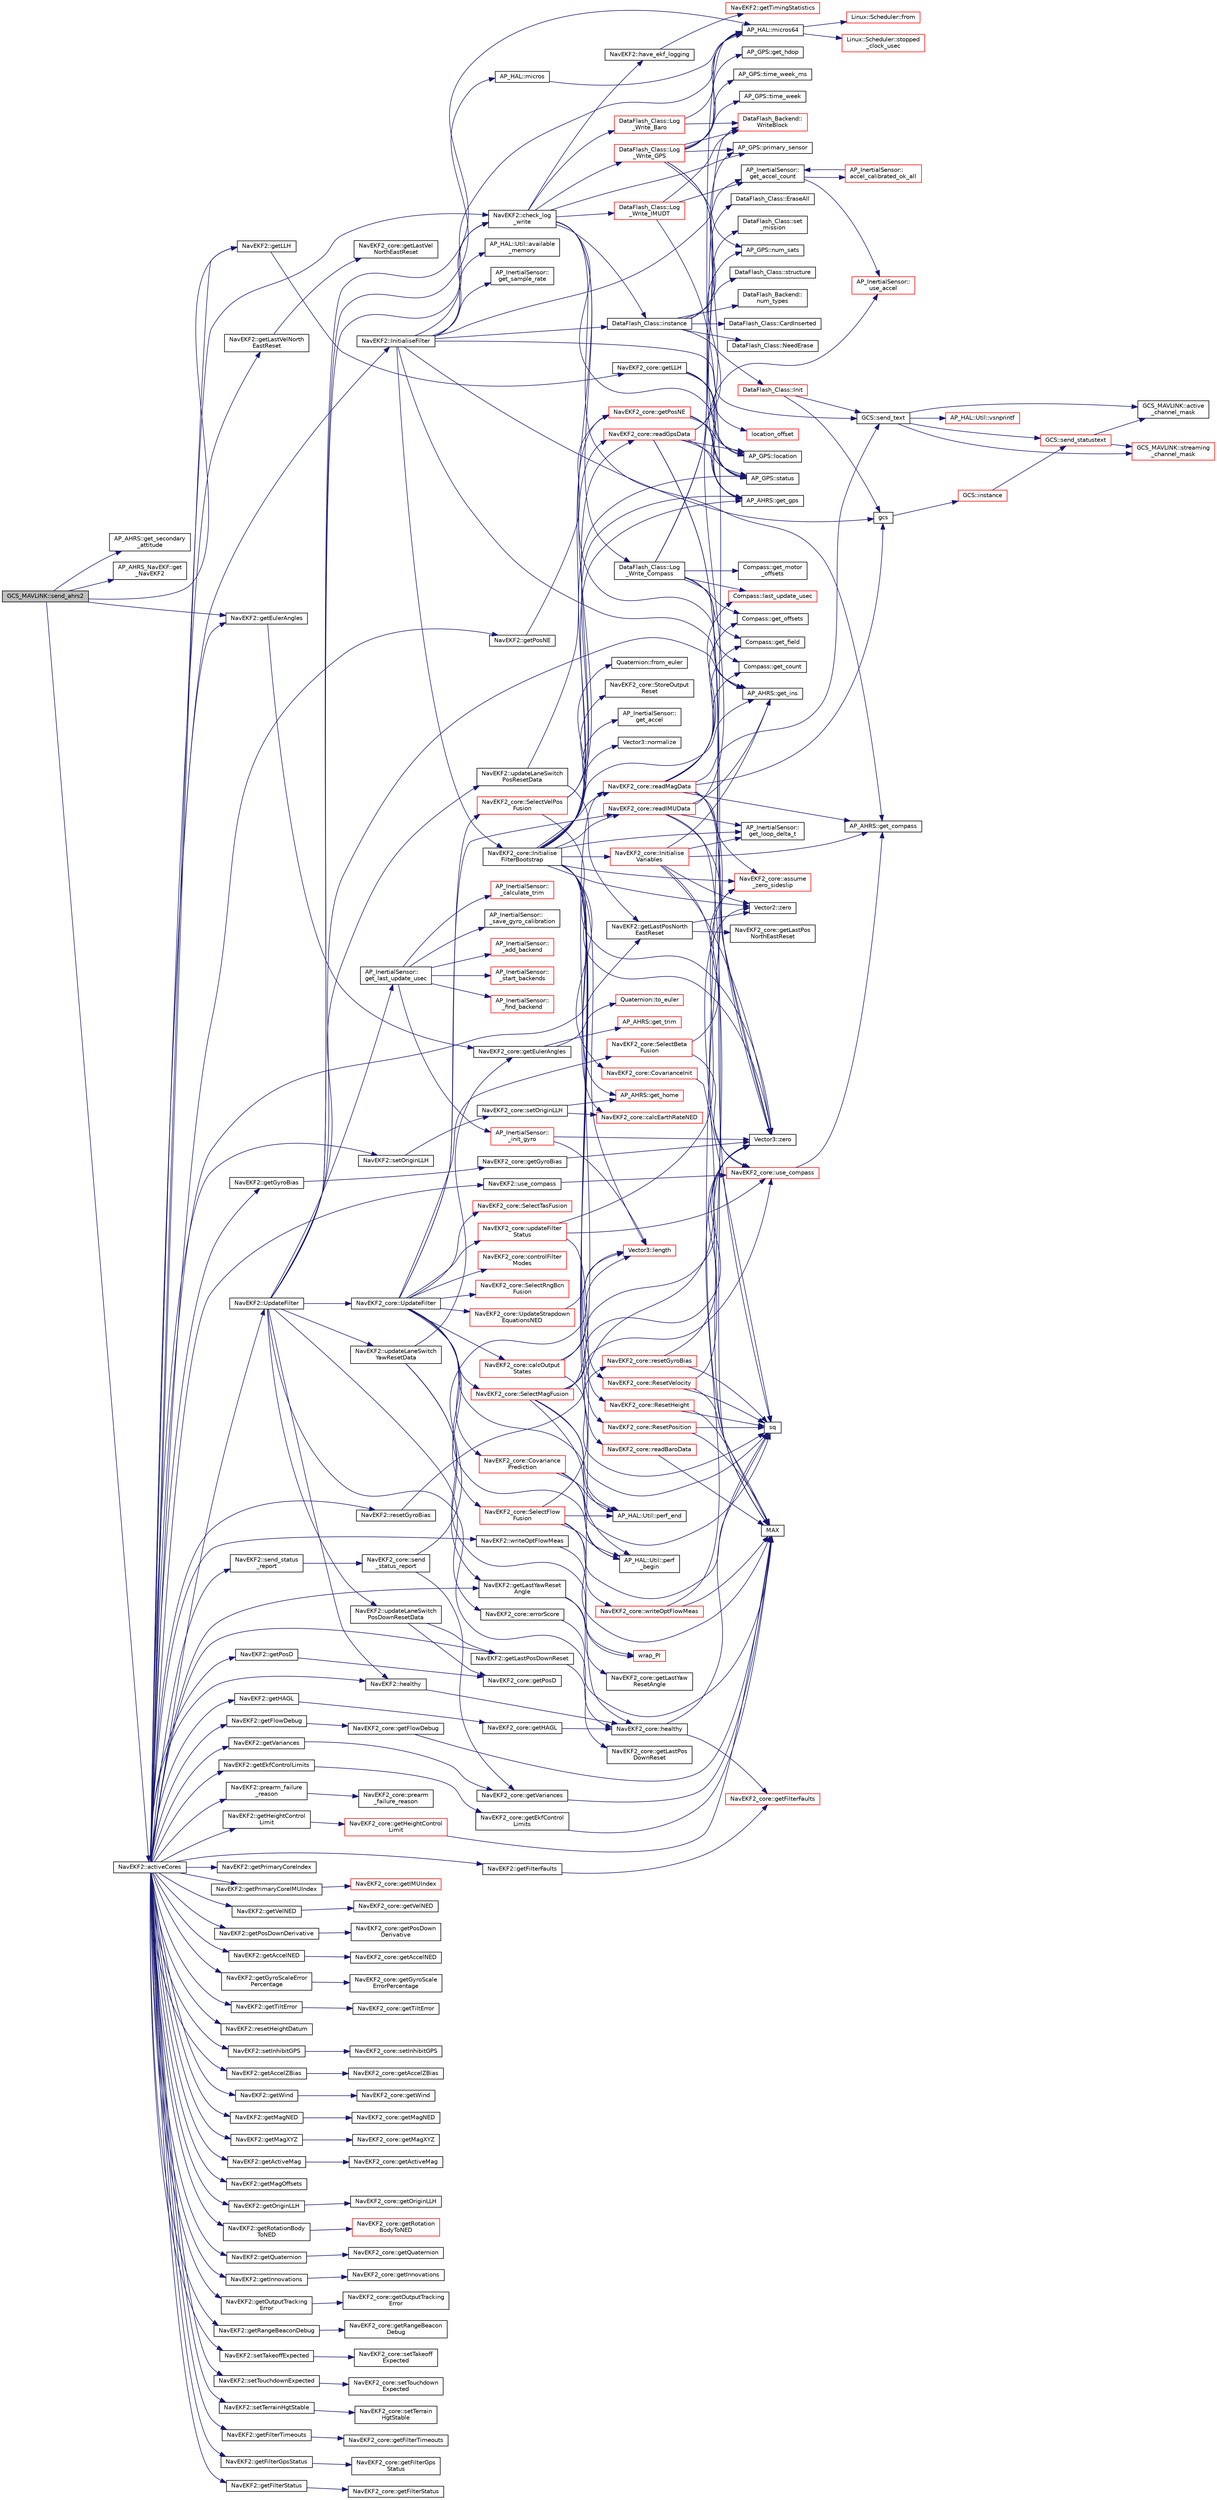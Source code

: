 digraph "GCS_MAVLINK::send_ahrs2"
{
 // INTERACTIVE_SVG=YES
  edge [fontname="Helvetica",fontsize="10",labelfontname="Helvetica",labelfontsize="10"];
  node [fontname="Helvetica",fontsize="10",shape=record];
  rankdir="LR";
  Node1 [label="GCS_MAVLINK::send_ahrs2",height=0.2,width=0.4,color="black", fillcolor="grey75", style="filled", fontcolor="black"];
  Node1 -> Node2 [color="midnightblue",fontsize="10",style="solid",fontname="Helvetica"];
  Node2 [label="AP_AHRS::get_secondary\l_attitude",height=0.2,width=0.4,color="black", fillcolor="white", style="filled",URL="$classAP__AHRS.html#ab58e7d00d7e434949abca436144b58e4"];
  Node1 -> Node3 [color="midnightblue",fontsize="10",style="solid",fontname="Helvetica"];
  Node3 [label="AP_AHRS_NavEKF::get\l_NavEKF2",height=0.2,width=0.4,color="black", fillcolor="white", style="filled",URL="$classAP__AHRS__NavEKF.html#a0e711184b609f06fc54ef26b55e091df"];
  Node1 -> Node4 [color="midnightblue",fontsize="10",style="solid",fontname="Helvetica"];
  Node4 [label="NavEKF2::activeCores",height=0.2,width=0.4,color="black", fillcolor="white", style="filled",URL="$classNavEKF2.html#ab18af2714c15fcf190493c01e2a28c73"];
  Node4 -> Node5 [color="midnightblue",fontsize="10",style="solid",fontname="Helvetica"];
  Node5 [label="NavEKF2::InitialiseFilter",height=0.2,width=0.4,color="black", fillcolor="white", style="filled",URL="$classNavEKF2.html#a9c447b8d84abf2dfc845ddbbbad46a2b"];
  Node5 -> Node6 [color="midnightblue",fontsize="10",style="solid",fontname="Helvetica"];
  Node6 [label="AP_AHRS::get_ins",height=0.2,width=0.4,color="black", fillcolor="white", style="filled",URL="$classAP__AHRS.html#a14398c5d2ae68bbe1c67482a91909ad9"];
  Node5 -> Node7 [color="midnightblue",fontsize="10",style="solid",fontname="Helvetica"];
  Node7 [label="AP_HAL::micros64",height=0.2,width=0.4,color="black", fillcolor="white", style="filled",URL="$namespaceAP__HAL.html#a7aa0ce7625c9680e30ff4a99940907a5"];
  Node7 -> Node8 [color="midnightblue",fontsize="10",style="solid",fontname="Helvetica"];
  Node8 [label="Linux::Scheduler::from",height=0.2,width=0.4,color="red", fillcolor="white", style="filled",URL="$classLinux_1_1Scheduler.html#a53ecaae0fdc72f85bd57c4b0cff93653"];
  Node7 -> Node9 [color="midnightblue",fontsize="10",style="solid",fontname="Helvetica"];
  Node9 [label="Linux::Scheduler::stopped\l_clock_usec",height=0.2,width=0.4,color="red", fillcolor="white", style="filled",URL="$classLinux_1_1Scheduler.html#a682b4c34f330f66db5ab4aa5d96e13f9"];
  Node5 -> Node10 [color="midnightblue",fontsize="10",style="solid",fontname="Helvetica"];
  Node10 [label="AP_InertialSensor::\lget_sample_rate",height=0.2,width=0.4,color="black", fillcolor="white", style="filled",URL="$classAP__InertialSensor.html#a9f489c8aac6cdd07ff7aaf98622f0d2e"];
  Node5 -> Node11 [color="midnightblue",fontsize="10",style="solid",fontname="Helvetica"];
  Node11 [label="DataFlash_Class::instance",height=0.2,width=0.4,color="black", fillcolor="white", style="filled",URL="$classDataFlash__Class.html#af898b7f68e05b5d2a6eaf53d2c178983"];
  Node11 -> Node12 [color="midnightblue",fontsize="10",style="solid",fontname="Helvetica"];
  Node12 [label="DataFlash_Class::set\l_mission",height=0.2,width=0.4,color="black", fillcolor="white", style="filled",URL="$classDataFlash__Class.html#a95bf3cac993c1ee326acc6447e99d875"];
  Node11 -> Node13 [color="midnightblue",fontsize="10",style="solid",fontname="Helvetica"];
  Node13 [label="DataFlash_Class::Init",height=0.2,width=0.4,color="red", fillcolor="white", style="filled",URL="$classDataFlash__Class.html#aabebe7ff9db07e2890274fceaa81b063"];
  Node13 -> Node14 [color="midnightblue",fontsize="10",style="solid",fontname="Helvetica"];
  Node14 [label="gcs",height=0.2,width=0.4,color="black", fillcolor="white", style="filled",URL="$GCS_8h.html#a1d3cc361b864ddf64a44c12ab3bd044e"];
  Node14 -> Node15 [color="midnightblue",fontsize="10",style="solid",fontname="Helvetica"];
  Node15 [label="GCS::instance",height=0.2,width=0.4,color="red", fillcolor="white", style="filled",URL="$classGCS.html#ae4cc34bdfabd2de4587d3553e6b4582d"];
  Node15 -> Node16 [color="midnightblue",fontsize="10",style="solid",fontname="Helvetica"];
  Node16 [label="GCS::send_statustext",height=0.2,width=0.4,color="red", fillcolor="white", style="filled",URL="$classGCS.html#a313e604179053ea42415b1c9289f13cd"];
  Node16 -> Node17 [color="midnightblue",fontsize="10",style="solid",fontname="Helvetica"];
  Node17 [label="GCS_MAVLINK::active\l_channel_mask",height=0.2,width=0.4,color="black", fillcolor="white", style="filled",URL="$structGCS__MAVLINK.html#acad5b4ab40c7b7486392f07193ce4190"];
  Node16 -> Node18 [color="midnightblue",fontsize="10",style="solid",fontname="Helvetica"];
  Node18 [label="GCS_MAVLINK::streaming\l_channel_mask",height=0.2,width=0.4,color="red", fillcolor="white", style="filled",URL="$structGCS__MAVLINK.html#af948c4a65f98679941885e2c7cc12ac5"];
  Node13 -> Node19 [color="midnightblue",fontsize="10",style="solid",fontname="Helvetica"];
  Node19 [label="GCS::send_text",height=0.2,width=0.4,color="black", fillcolor="white", style="filled",URL="$classGCS.html#a9866f3484283db744409e40719cef765"];
  Node19 -> Node20 [color="midnightblue",fontsize="10",style="solid",fontname="Helvetica"];
  Node20 [label="AP_HAL::Util::vsnprintf",height=0.2,width=0.4,color="red", fillcolor="white", style="filled",URL="$classAP__HAL_1_1Util.html#ac57ef0a9815cd597ad5cab5d6c31c6c8"];
  Node19 -> Node16 [color="midnightblue",fontsize="10",style="solid",fontname="Helvetica"];
  Node19 -> Node17 [color="midnightblue",fontsize="10",style="solid",fontname="Helvetica"];
  Node19 -> Node18 [color="midnightblue",fontsize="10",style="solid",fontname="Helvetica"];
  Node11 -> Node21 [color="midnightblue",fontsize="10",style="solid",fontname="Helvetica"];
  Node21 [label="DataFlash_Class::structure",height=0.2,width=0.4,color="black", fillcolor="white", style="filled",URL="$classDataFlash__Class.html#a7ac0e748bbc5c6e72645bb6245257600"];
  Node11 -> Node22 [color="midnightblue",fontsize="10",style="solid",fontname="Helvetica"];
  Node22 [label="DataFlash_Backend::\lnum_types",height=0.2,width=0.4,color="black", fillcolor="white", style="filled",URL="$classDataFlash__Backend.html#a33e7a1703d68bd91ac6782bb10b209f8"];
  Node11 -> Node23 [color="midnightblue",fontsize="10",style="solid",fontname="Helvetica"];
  Node23 [label="DataFlash_Class::CardInserted",height=0.2,width=0.4,color="black", fillcolor="white", style="filled",URL="$classDataFlash__Class.html#a1d18bc15f196f1deb794f9ebd4878da8"];
  Node11 -> Node24 [color="midnightblue",fontsize="10",style="solid",fontname="Helvetica"];
  Node24 [label="DataFlash_Class::NeedErase",height=0.2,width=0.4,color="black", fillcolor="white", style="filled",URL="$classDataFlash__Class.html#a803c6dd673a2eaac58eea2012e57ea17"];
  Node11 -> Node25 [color="midnightblue",fontsize="10",style="solid",fontname="Helvetica"];
  Node25 [label="DataFlash_Class::EraseAll",height=0.2,width=0.4,color="black", fillcolor="white", style="filled",URL="$classDataFlash__Class.html#a53a4a975a3813e9f58ddaaa3b5865a4a"];
  Node5 -> Node26 [color="midnightblue",fontsize="10",style="solid",fontname="Helvetica"];
  Node26 [label="AP_InertialSensor::\lget_accel_count",height=0.2,width=0.4,color="black", fillcolor="white", style="filled",URL="$classAP__InertialSensor.html#ac57331a5046d45016ef900726e1be2fb"];
  Node26 -> Node27 [color="midnightblue",fontsize="10",style="solid",fontname="Helvetica"];
  Node27 [label="AP_InertialSensor::\laccel_calibrated_ok_all",height=0.2,width=0.4,color="red", fillcolor="white", style="filled",URL="$classAP__InertialSensor.html#ac671d4d4176eb2b74d82149efc1f940d"];
  Node27 -> Node26 [color="midnightblue",fontsize="10",style="solid",fontname="Helvetica"];
  Node26 -> Node28 [color="midnightblue",fontsize="10",style="solid",fontname="Helvetica"];
  Node28 [label="AP_InertialSensor::\luse_accel",height=0.2,width=0.4,color="red", fillcolor="white", style="filled",URL="$classAP__InertialSensor.html#a733bdee49ff9e3f1a911874469a1a3ac"];
  Node5 -> Node29 [color="midnightblue",fontsize="10",style="solid",fontname="Helvetica"];
  Node29 [label="AP_HAL::Util::available\l_memory",height=0.2,width=0.4,color="black", fillcolor="white", style="filled",URL="$classAP__HAL_1_1Util.html#a2a2e64f649d25593951054d44c0ed53b"];
  Node5 -> Node14 [color="midnightblue",fontsize="10",style="solid",fontname="Helvetica"];
  Node5 -> Node19 [color="midnightblue",fontsize="10",style="solid",fontname="Helvetica"];
  Node5 -> Node30 [color="midnightblue",fontsize="10",style="solid",fontname="Helvetica"];
  Node30 [label="NavEKF2_core::Initialise\lFilterBootstrap",height=0.2,width=0.4,color="black", fillcolor="white", style="filled",URL="$classNavEKF2__core.html#a4a06ae47c3edebdecd2b179a0567f00b"];
  Node30 -> Node31 [color="midnightblue",fontsize="10",style="solid",fontname="Helvetica"];
  Node31 [label="NavEKF2_core::assume\l_zero_sideslip",height=0.2,width=0.4,color="red", fillcolor="white", style="filled",URL="$classNavEKF2__core.html#a993eaf726b21e866fe2ae2f9e44c54e1"];
  Node30 -> Node32 [color="midnightblue",fontsize="10",style="solid",fontname="Helvetica"];
  Node32 [label="AP_AHRS::get_gps",height=0.2,width=0.4,color="black", fillcolor="white", style="filled",URL="$classAP__AHRS.html#a3316284b2bf12b8db1b4a39539799efc"];
  Node30 -> Node33 [color="midnightblue",fontsize="10",style="solid",fontname="Helvetica"];
  Node33 [label="AP_GPS::status",height=0.2,width=0.4,color="black", fillcolor="white", style="filled",URL="$classAP__GPS.html#a9093c8cf1d5a78ccd8677229bb314d37",tooltip="Query GPS status. "];
  Node30 -> Node34 [color="midnightblue",fontsize="10",style="solid",fontname="Helvetica"];
  Node34 [label="NavEKF2_core::Initialise\lVariables",height=0.2,width=0.4,color="red", fillcolor="white", style="filled",URL="$classNavEKF2__core.html#a1558cddf403660156210ac9d7dcf29db"];
  Node34 -> Node6 [color="midnightblue",fontsize="10",style="solid",fontname="Helvetica"];
  Node34 -> Node35 [color="midnightblue",fontsize="10",style="solid",fontname="Helvetica"];
  Node35 [label="AP_InertialSensor::\lget_loop_delta_t",height=0.2,width=0.4,color="black", fillcolor="white", style="filled",URL="$classAP__InertialSensor.html#a2f4bc45cbad98a18a4d74210bf62e9c3"];
  Node34 -> Node36 [color="midnightblue",fontsize="10",style="solid",fontname="Helvetica"];
  Node36 [label="MAX",height=0.2,width=0.4,color="black", fillcolor="white", style="filled",URL="$AP__Math_8h.html#a5c0b5c82749ac54970b2699d3c10ee9b"];
  Node34 -> Node37 [color="midnightblue",fontsize="10",style="solid",fontname="Helvetica"];
  Node37 [label="Vector3::zero",height=0.2,width=0.4,color="black", fillcolor="white", style="filled",URL="$classVector3.html#adf1769d5ee5df2f8585df2f540fa5efe"];
  Node34 -> Node38 [color="midnightblue",fontsize="10",style="solid",fontname="Helvetica"];
  Node38 [label="Vector2::zero",height=0.2,width=0.4,color="black", fillcolor="white", style="filled",URL="$structVector2.html#a6b537328ae913e3e7267b539e7a4af92"];
  Node34 -> Node39 [color="midnightblue",fontsize="10",style="solid",fontname="Helvetica"];
  Node39 [label="AP_AHRS::get_compass",height=0.2,width=0.4,color="black", fillcolor="white", style="filled",URL="$classAP__AHRS.html#adf808841de62499bc8c388fc798d47f1"];
  Node30 -> Node6 [color="midnightblue",fontsize="10",style="solid",fontname="Helvetica"];
  Node30 -> Node35 [color="midnightblue",fontsize="10",style="solid",fontname="Helvetica"];
  Node30 -> Node40 [color="midnightblue",fontsize="10",style="solid",fontname="Helvetica"];
  Node40 [label="NavEKF2_core::readIMUData",height=0.2,width=0.4,color="red", fillcolor="white", style="filled",URL="$classNavEKF2__core.html#a1f2a0ba92a52069437a3d0a192a6e88c"];
  Node40 -> Node6 [color="midnightblue",fontsize="10",style="solid",fontname="Helvetica"];
  Node40 -> Node35 [color="midnightblue",fontsize="10",style="solid",fontname="Helvetica"];
  Node40 -> Node28 [color="midnightblue",fontsize="10",style="solid",fontname="Helvetica"];
  Node40 -> Node36 [color="midnightblue",fontsize="10",style="solid",fontname="Helvetica"];
  Node40 -> Node37 [color="midnightblue",fontsize="10",style="solid",fontname="Helvetica"];
  Node30 -> Node41 [color="midnightblue",fontsize="10",style="solid",fontname="Helvetica"];
  Node41 [label="AP_InertialSensor::\lget_accel",height=0.2,width=0.4,color="black", fillcolor="white", style="filled",URL="$classAP__InertialSensor.html#a0f63a4a0e6fc84d6ab9519bc4b254055"];
  Node30 -> Node42 [color="midnightblue",fontsize="10",style="solid",fontname="Helvetica"];
  Node42 [label="NavEKF2_core::readMagData",height=0.2,width=0.4,color="red", fillcolor="white", style="filled",URL="$classNavEKF2__core.html#abf6ac301297f486d9690d97c7a19dad8"];
  Node42 -> Node39 [color="midnightblue",fontsize="10",style="solid",fontname="Helvetica"];
  Node42 -> Node43 [color="midnightblue",fontsize="10",style="solid",fontname="Helvetica"];
  Node43 [label="Compass::get_count",height=0.2,width=0.4,color="black", fillcolor="white", style="filled",URL="$classCompass.html#a7bc9b45433e47cbd2632578388882135"];
  Node42 -> Node31 [color="midnightblue",fontsize="10",style="solid",fontname="Helvetica"];
  Node42 -> Node44 [color="midnightblue",fontsize="10",style="solid",fontname="Helvetica"];
  Node44 [label="NavEKF2_core::use_compass",height=0.2,width=0.4,color="red", fillcolor="white", style="filled",URL="$classNavEKF2__core.html#abdf14c70cc51c1c489217763cc387232"];
  Node44 -> Node39 [color="midnightblue",fontsize="10",style="solid",fontname="Helvetica"];
  Node42 -> Node45 [color="midnightblue",fontsize="10",style="solid",fontname="Helvetica"];
  Node45 [label="Compass::last_update_usec",height=0.2,width=0.4,color="red", fillcolor="white", style="filled",URL="$classCompass.html#a9600516e0dbde9186d3b14b3457af013"];
  Node42 -> Node14 [color="midnightblue",fontsize="10",style="solid",fontname="Helvetica"];
  Node42 -> Node19 [color="midnightblue",fontsize="10",style="solid",fontname="Helvetica"];
  Node42 -> Node37 [color="midnightblue",fontsize="10",style="solid",fontname="Helvetica"];
  Node42 -> Node46 [color="midnightblue",fontsize="10",style="solid",fontname="Helvetica"];
  Node46 [label="Compass::get_offsets",height=0.2,width=0.4,color="black", fillcolor="white", style="filled",URL="$classCompass.html#a6ef45f63ac177793bf38270cef8228cb"];
  Node42 -> Node47 [color="midnightblue",fontsize="10",style="solid",fontname="Helvetica"];
  Node47 [label="Compass::get_field",height=0.2,width=0.4,color="black", fillcolor="white", style="filled",URL="$classCompass.html#aa1f44c7920bbd147fa2e58bfedd3c4bb",tooltip="Return the current field as a Vector3f in milligauss. "];
  Node30 -> Node48 [color="midnightblue",fontsize="10",style="solid",fontname="Helvetica"];
  Node48 [label="Vector3::length",height=0.2,width=0.4,color="red", fillcolor="white", style="filled",URL="$classVector3.html#ac1fd5514e368a1e1c2d13f71eda18345"];
  Node30 -> Node49 [color="midnightblue",fontsize="10",style="solid",fontname="Helvetica"];
  Node49 [label="Vector3::normalize",height=0.2,width=0.4,color="black", fillcolor="white", style="filled",URL="$classVector3.html#a9b147a862a1b86ed2e5b735d19da3da1"];
  Node30 -> Node50 [color="midnightblue",fontsize="10",style="solid",fontname="Helvetica"];
  Node50 [label="Quaternion::from_euler",height=0.2,width=0.4,color="black", fillcolor="white", style="filled",URL="$classQuaternion.html#aff2d2d3d1c5937523df8357deae4eeab"];
  Node30 -> Node37 [color="midnightblue",fontsize="10",style="solid",fontname="Helvetica"];
  Node30 -> Node38 [color="midnightblue",fontsize="10",style="solid",fontname="Helvetica"];
  Node30 -> Node51 [color="midnightblue",fontsize="10",style="solid",fontname="Helvetica"];
  Node51 [label="NavEKF2_core::readGpsData",height=0.2,width=0.4,color="red", fillcolor="white", style="filled",URL="$classNavEKF2__core.html#ae325dba2deac733f1de41c5e7ee4f707"];
  Node51 -> Node32 [color="midnightblue",fontsize="10",style="solid",fontname="Helvetica"];
  Node51 -> Node33 [color="midnightblue",fontsize="10",style="solid",fontname="Helvetica"];
  Node51 -> Node36 [color="midnightblue",fontsize="10",style="solid",fontname="Helvetica"];
  Node51 -> Node52 [color="midnightblue",fontsize="10",style="solid",fontname="Helvetica"];
  Node52 [label="AP_GPS::primary_sensor",height=0.2,width=0.4,color="black", fillcolor="white", style="filled",URL="$classAP__GPS.html#a8881e12793759a81dc52755a76d0cc98"];
  Node51 -> Node53 [color="midnightblue",fontsize="10",style="solid",fontname="Helvetica"];
  Node53 [label="AP_GPS::num_sats",height=0.2,width=0.4,color="black", fillcolor="white", style="filled",URL="$classAP__GPS.html#af74c8da8ab7394a33b0f0e64582d8648"];
  Node51 -> Node54 [color="midnightblue",fontsize="10",style="solid",fontname="Helvetica"];
  Node54 [label="AP_GPS::location",height=0.2,width=0.4,color="black", fillcolor="white", style="filled",URL="$classAP__GPS.html#a2ca8a9bad47faad1baeb09e124979022"];
  Node51 -> Node55 [color="midnightblue",fontsize="10",style="solid",fontname="Helvetica"];
  Node55 [label="sq",height=0.2,width=0.4,color="black", fillcolor="white", style="filled",URL="$AP__Math_8h.html#a0375e3d67fd3911cacee5c3e1408c0f2"];
  Node30 -> Node56 [color="midnightblue",fontsize="10",style="solid",fontname="Helvetica"];
  Node56 [label="NavEKF2_core::ResetVelocity",height=0.2,width=0.4,color="red", fillcolor="white", style="filled",URL="$classNavEKF2__core.html#ace1e19f874e501c996f8355e6c4cc9e1"];
  Node56 -> Node37 [color="midnightblue",fontsize="10",style="solid",fontname="Helvetica"];
  Node56 -> Node55 [color="midnightblue",fontsize="10",style="solid",fontname="Helvetica"];
  Node56 -> Node36 [color="midnightblue",fontsize="10",style="solid",fontname="Helvetica"];
  Node30 -> Node57 [color="midnightblue",fontsize="10",style="solid",fontname="Helvetica"];
  Node57 [label="NavEKF2_core::ResetPosition",height=0.2,width=0.4,color="red", fillcolor="white", style="filled",URL="$classNavEKF2__core.html#a16364d4ae7cd7217f0c0d9992c1d485f"];
  Node57 -> Node55 [color="midnightblue",fontsize="10",style="solid",fontname="Helvetica"];
  Node57 -> Node36 [color="midnightblue",fontsize="10",style="solid",fontname="Helvetica"];
  Node30 -> Node58 [color="midnightblue",fontsize="10",style="solid",fontname="Helvetica"];
  Node58 [label="NavEKF2_core::readBaroData",height=0.2,width=0.4,color="red", fillcolor="white", style="filled",URL="$classNavEKF2__core.html#a271df7b049222e8a2a5901a7955c0c16"];
  Node58 -> Node36 [color="midnightblue",fontsize="10",style="solid",fontname="Helvetica"];
  Node30 -> Node59 [color="midnightblue",fontsize="10",style="solid",fontname="Helvetica"];
  Node59 [label="NavEKF2_core::ResetHeight",height=0.2,width=0.4,color="red", fillcolor="white", style="filled",URL="$classNavEKF2__core.html#abd7aafa21141a68776f6cce2606b43eb"];
  Node59 -> Node36 [color="midnightblue",fontsize="10",style="solid",fontname="Helvetica"];
  Node59 -> Node55 [color="midnightblue",fontsize="10",style="solid",fontname="Helvetica"];
  Node30 -> Node60 [color="midnightblue",fontsize="10",style="solid",fontname="Helvetica"];
  Node60 [label="NavEKF2_core::calcEarthRateNED",height=0.2,width=0.4,color="red", fillcolor="white", style="filled",URL="$classNavEKF2__core.html#ab02be1b606ae078e77fd1f81b805f3e1"];
  Node30 -> Node61 [color="midnightblue",fontsize="10",style="solid",fontname="Helvetica"];
  Node61 [label="AP_AHRS::get_home",height=0.2,width=0.4,color="red", fillcolor="white", style="filled",URL="$classAP__AHRS.html#aea45b16e6469a3b392b8bf52fb864732"];
  Node30 -> Node62 [color="midnightblue",fontsize="10",style="solid",fontname="Helvetica"];
  Node62 [label="NavEKF2_core::CovarianceInit",height=0.2,width=0.4,color="red", fillcolor="white", style="filled",URL="$classNavEKF2__core.html#a8004ddd04f79b39d10e7f2b5fae6630d"];
  Node62 -> Node55 [color="midnightblue",fontsize="10",style="solid",fontname="Helvetica"];
  Node30 -> Node63 [color="midnightblue",fontsize="10",style="solid",fontname="Helvetica"];
  Node63 [label="NavEKF2_core::StoreOutput\lReset",height=0.2,width=0.4,color="black", fillcolor="white", style="filled",URL="$classNavEKF2__core.html#a0f2cbf8773e42b8491312f9a4bba4491"];
  Node5 -> Node64 [color="midnightblue",fontsize="10",style="solid",fontname="Helvetica"];
  Node64 [label="NavEKF2::check_log\l_write",height=0.2,width=0.4,color="black", fillcolor="white", style="filled",URL="$classNavEKF2.html#a124df957952b2cb0c04e4318a173f67a"];
  Node64 -> Node65 [color="midnightblue",fontsize="10",style="solid",fontname="Helvetica"];
  Node65 [label="NavEKF2::have_ekf_logging",height=0.2,width=0.4,color="black", fillcolor="white", style="filled",URL="$classNavEKF2.html#a3f258f20a0a26b5ec96b252f421d73fc"];
  Node65 -> Node66 [color="midnightblue",fontsize="10",style="solid",fontname="Helvetica"];
  Node66 [label="NavEKF2::getTimingStatistics",height=0.2,width=0.4,color="red", fillcolor="white", style="filled",URL="$classNavEKF2.html#a0fa45a0d1bf333c6bf1ab3abe3e90ee3"];
  Node64 -> Node11 [color="midnightblue",fontsize="10",style="solid",fontname="Helvetica"];
  Node64 -> Node67 [color="midnightblue",fontsize="10",style="solid",fontname="Helvetica"];
  Node67 [label="DataFlash_Class::Log\l_Write_Compass",height=0.2,width=0.4,color="black", fillcolor="white", style="filled",URL="$classDataFlash__Class.html#a5189adf1c5da47c2149ca1d7baa745d8"];
  Node67 -> Node7 [color="midnightblue",fontsize="10",style="solid",fontname="Helvetica"];
  Node67 -> Node47 [color="midnightblue",fontsize="10",style="solid",fontname="Helvetica"];
  Node67 -> Node46 [color="midnightblue",fontsize="10",style="solid",fontname="Helvetica"];
  Node67 -> Node68 [color="midnightblue",fontsize="10",style="solid",fontname="Helvetica"];
  Node68 [label="Compass::get_motor\l_offsets",height=0.2,width=0.4,color="black", fillcolor="white", style="filled",URL="$classCompass.html#a7eacebe38cd31859f7b5af7d90ff79ed"];
  Node67 -> Node45 [color="midnightblue",fontsize="10",style="solid",fontname="Helvetica"];
  Node67 -> Node69 [color="midnightblue",fontsize="10",style="solid",fontname="Helvetica"];
  Node69 [label="DataFlash_Backend::\lWriteBlock",height=0.2,width=0.4,color="red", fillcolor="white", style="filled",URL="$classDataFlash__Backend.html#aed94b3ad1fd7333ddd7c2e20c3433d52"];
  Node67 -> Node43 [color="midnightblue",fontsize="10",style="solid",fontname="Helvetica"];
  Node64 -> Node39 [color="midnightblue",fontsize="10",style="solid",fontname="Helvetica"];
  Node64 -> Node70 [color="midnightblue",fontsize="10",style="solid",fontname="Helvetica"];
  Node70 [label="DataFlash_Class::Log\l_Write_GPS",height=0.2,width=0.4,color="red", fillcolor="white", style="filled",URL="$classDataFlash__Class.html#a8a9087dec83092f0ea67b6741ff9f32e"];
  Node70 -> Node7 [color="midnightblue",fontsize="10",style="solid",fontname="Helvetica"];
  Node70 -> Node54 [color="midnightblue",fontsize="10",style="solid",fontname="Helvetica"];
  Node70 -> Node33 [color="midnightblue",fontsize="10",style="solid",fontname="Helvetica"];
  Node70 -> Node71 [color="midnightblue",fontsize="10",style="solid",fontname="Helvetica"];
  Node71 [label="AP_GPS::time_week_ms",height=0.2,width=0.4,color="black", fillcolor="white", style="filled",URL="$classAP__GPS.html#a1a47dc3e414a9d83ff18fa849c538823"];
  Node70 -> Node72 [color="midnightblue",fontsize="10",style="solid",fontname="Helvetica"];
  Node72 [label="AP_GPS::time_week",height=0.2,width=0.4,color="black", fillcolor="white", style="filled",URL="$classAP__GPS.html#a0f232d5ff5d2e54ad7dc7a52ab16f207"];
  Node70 -> Node53 [color="midnightblue",fontsize="10",style="solid",fontname="Helvetica"];
  Node70 -> Node73 [color="midnightblue",fontsize="10",style="solid",fontname="Helvetica"];
  Node73 [label="AP_GPS::get_hdop",height=0.2,width=0.4,color="black", fillcolor="white", style="filled",URL="$classAP__GPS.html#ae70aabdca2602d0a8f12f3e7696b3c55"];
  Node70 -> Node52 [color="midnightblue",fontsize="10",style="solid",fontname="Helvetica"];
  Node70 -> Node69 [color="midnightblue",fontsize="10",style="solid",fontname="Helvetica"];
  Node64 -> Node32 [color="midnightblue",fontsize="10",style="solid",fontname="Helvetica"];
  Node64 -> Node52 [color="midnightblue",fontsize="10",style="solid",fontname="Helvetica"];
  Node64 -> Node74 [color="midnightblue",fontsize="10",style="solid",fontname="Helvetica"];
  Node74 [label="DataFlash_Class::Log\l_Write_Baro",height=0.2,width=0.4,color="red", fillcolor="white", style="filled",URL="$classDataFlash__Class.html#a4a12c2f2025e0a63d6ec85602857d0cb"];
  Node74 -> Node7 [color="midnightblue",fontsize="10",style="solid",fontname="Helvetica"];
  Node74 -> Node69 [color="midnightblue",fontsize="10",style="solid",fontname="Helvetica"];
  Node64 -> Node6 [color="midnightblue",fontsize="10",style="solid",fontname="Helvetica"];
  Node64 -> Node75 [color="midnightblue",fontsize="10",style="solid",fontname="Helvetica"];
  Node75 [label="DataFlash_Class::Log\l_Write_IMUDT",height=0.2,width=0.4,color="red", fillcolor="white", style="filled",URL="$classDataFlash__Class.html#a5835f10f0f4c71618a3793d582b3a52a"];
  Node75 -> Node69 [color="midnightblue",fontsize="10",style="solid",fontname="Helvetica"];
  Node75 -> Node26 [color="midnightblue",fontsize="10",style="solid",fontname="Helvetica"];
  Node75 -> Node37 [color="midnightblue",fontsize="10",style="solid",fontname="Helvetica"];
  Node4 -> Node76 [color="midnightblue",fontsize="10",style="solid",fontname="Helvetica"];
  Node76 [label="NavEKF2::UpdateFilter",height=0.2,width=0.4,color="black", fillcolor="white", style="filled",URL="$classNavEKF2.html#a72815b1bbd9d7ceb0ff7ae52d14516df"];
  Node76 -> Node7 [color="midnightblue",fontsize="10",style="solid",fontname="Helvetica"];
  Node76 -> Node6 [color="midnightblue",fontsize="10",style="solid",fontname="Helvetica"];
  Node76 -> Node77 [color="midnightblue",fontsize="10",style="solid",fontname="Helvetica"];
  Node77 [label="AP_HAL::micros",height=0.2,width=0.4,color="black", fillcolor="white", style="filled",URL="$namespaceAP__HAL.html#a8293355e35887733b1fd151aef08a787"];
  Node77 -> Node7 [color="midnightblue",fontsize="10",style="solid",fontname="Helvetica"];
  Node76 -> Node78 [color="midnightblue",fontsize="10",style="solid",fontname="Helvetica"];
  Node78 [label="AP_InertialSensor::\lget_last_update_usec",height=0.2,width=0.4,color="black", fillcolor="white", style="filled",URL="$classAP__InertialSensor.html#af507f66bb346acb0057a6ca4a3df7156"];
  Node78 -> Node79 [color="midnightblue",fontsize="10",style="solid",fontname="Helvetica"];
  Node79 [label="AP_InertialSensor::\l_add_backend",height=0.2,width=0.4,color="red", fillcolor="white", style="filled",URL="$classAP__InertialSensor.html#a3f4ee8162ce5427946348ca9f5f9dcb7"];
  Node78 -> Node80 [color="midnightblue",fontsize="10",style="solid",fontname="Helvetica"];
  Node80 [label="AP_InertialSensor::\l_start_backends",height=0.2,width=0.4,color="red", fillcolor="white", style="filled",URL="$classAP__InertialSensor.html#a9949b7e301b0d7a5f3e59385d2e8d97a"];
  Node78 -> Node81 [color="midnightblue",fontsize="10",style="solid",fontname="Helvetica"];
  Node81 [label="AP_InertialSensor::\l_find_backend",height=0.2,width=0.4,color="red", fillcolor="white", style="filled",URL="$classAP__InertialSensor.html#a3fc473466ffcccef319c4c5e56cd1f9d"];
  Node78 -> Node82 [color="midnightblue",fontsize="10",style="solid",fontname="Helvetica"];
  Node82 [label="AP_InertialSensor::\l_init_gyro",height=0.2,width=0.4,color="red", fillcolor="white", style="filled",URL="$classAP__InertialSensor.html#a8744303832541bef0025d9698468938c"];
  Node82 -> Node37 [color="midnightblue",fontsize="10",style="solid",fontname="Helvetica"];
  Node82 -> Node48 [color="midnightblue",fontsize="10",style="solid",fontname="Helvetica"];
  Node78 -> Node83 [color="midnightblue",fontsize="10",style="solid",fontname="Helvetica"];
  Node83 [label="AP_InertialSensor::\l_calculate_trim",height=0.2,width=0.4,color="red", fillcolor="white", style="filled",URL="$classAP__InertialSensor.html#ad85a0f7284984ab4bc7b6309ec61003f"];
  Node78 -> Node84 [color="midnightblue",fontsize="10",style="solid",fontname="Helvetica"];
  Node84 [label="AP_InertialSensor::\l_save_gyro_calibration",height=0.2,width=0.4,color="black", fillcolor="white", style="filled",URL="$classAP__InertialSensor.html#aa5bb8e95e3d8044619c673b36815125a"];
  Node76 -> Node85 [color="midnightblue",fontsize="10",style="solid",fontname="Helvetica"];
  Node85 [label="NavEKF2_core::UpdateFilter",height=0.2,width=0.4,color="black", fillcolor="white", style="filled",URL="$classNavEKF2__core.html#a5f5c815cbd5ebba30d731f89f87726c3"];
  Node85 -> Node86 [color="midnightblue",fontsize="10",style="solid",fontname="Helvetica"];
  Node86 [label="AP_HAL::Util::perf\l_begin",height=0.2,width=0.4,color="black", fillcolor="white", style="filled",URL="$classAP__HAL_1_1Util.html#a8ee016bee7e471240be5a2c648015a1d"];
  Node85 -> Node87 [color="midnightblue",fontsize="10",style="solid",fontname="Helvetica"];
  Node87 [label="NavEKF2_core::controlFilter\lModes",height=0.2,width=0.4,color="red", fillcolor="white", style="filled",URL="$classNavEKF2__core.html#a9c41b138c335540f4cc51c4b3fff9b9f"];
  Node85 -> Node40 [color="midnightblue",fontsize="10",style="solid",fontname="Helvetica"];
  Node85 -> Node88 [color="midnightblue",fontsize="10",style="solid",fontname="Helvetica"];
  Node88 [label="NavEKF2_core::UpdateStrapdown\lEquationsNED",height=0.2,width=0.4,color="red", fillcolor="white", style="filled",URL="$classNavEKF2__core.html#a49184bc857f3d9c1cb07d51f54ca3f68"];
  Node88 -> Node48 [color="midnightblue",fontsize="10",style="solid",fontname="Helvetica"];
  Node85 -> Node89 [color="midnightblue",fontsize="10",style="solid",fontname="Helvetica"];
  Node89 [label="NavEKF2_core::Covariance\lPrediction",height=0.2,width=0.4,color="red", fillcolor="white", style="filled",URL="$classNavEKF2__core.html#ada033a93ea2fa56b1063cffde265a90e"];
  Node89 -> Node86 [color="midnightblue",fontsize="10",style="solid",fontname="Helvetica"];
  Node89 -> Node55 [color="midnightblue",fontsize="10",style="solid",fontname="Helvetica"];
  Node89 -> Node90 [color="midnightblue",fontsize="10",style="solid",fontname="Helvetica"];
  Node90 [label="AP_HAL::Util::perf_end",height=0.2,width=0.4,color="black", fillcolor="white", style="filled",URL="$classAP__HAL_1_1Util.html#a831bf144a4d14d413bd1c98b96dc35cb"];
  Node85 -> Node91 [color="midnightblue",fontsize="10",style="solid",fontname="Helvetica"];
  Node91 [label="NavEKF2_core::SelectMagFusion",height=0.2,width=0.4,color="red", fillcolor="white", style="filled",URL="$classNavEKF2__core.html#aa0f6cd840e93e0233f056c88ce45ef85"];
  Node91 -> Node86 [color="midnightblue",fontsize="10",style="solid",fontname="Helvetica"];
  Node91 -> Node42 [color="midnightblue",fontsize="10",style="solid",fontname="Helvetica"];
  Node91 -> Node44 [color="midnightblue",fontsize="10",style="solid",fontname="Helvetica"];
  Node91 -> Node37 [color="midnightblue",fontsize="10",style="solid",fontname="Helvetica"];
  Node91 -> Node90 [color="midnightblue",fontsize="10",style="solid",fontname="Helvetica"];
  Node91 -> Node55 [color="midnightblue",fontsize="10",style="solid",fontname="Helvetica"];
  Node85 -> Node92 [color="midnightblue",fontsize="10",style="solid",fontname="Helvetica"];
  Node92 [label="NavEKF2_core::SelectVelPos\lFusion",height=0.2,width=0.4,color="red", fillcolor="white", style="filled",URL="$classNavEKF2__core.html#aff31047fa71772bca7ce574617ede0f6"];
  Node92 -> Node51 [color="midnightblue",fontsize="10",style="solid",fontname="Helvetica"];
  Node92 -> Node32 [color="midnightblue",fontsize="10",style="solid",fontname="Helvetica"];
  Node92 -> Node37 [color="midnightblue",fontsize="10",style="solid",fontname="Helvetica"];
  Node85 -> Node93 [color="midnightblue",fontsize="10",style="solid",fontname="Helvetica"];
  Node93 [label="NavEKF2_core::SelectRngBcn\lFusion",height=0.2,width=0.4,color="red", fillcolor="white", style="filled",URL="$classNavEKF2__core.html#ab6291637de5b93082bf301d0ca8f50a7"];
  Node85 -> Node94 [color="midnightblue",fontsize="10",style="solid",fontname="Helvetica"];
  Node94 [label="NavEKF2_core::SelectFlow\lFusion",height=0.2,width=0.4,color="red", fillcolor="white", style="filled",URL="$classNavEKF2__core.html#ab00f4520acc09b20a141c9a22bd73830"];
  Node94 -> Node86 [color="midnightblue",fontsize="10",style="solid",fontname="Helvetica"];
  Node94 -> Node38 [color="midnightblue",fontsize="10",style="solid",fontname="Helvetica"];
  Node94 -> Node55 [color="midnightblue",fontsize="10",style="solid",fontname="Helvetica"];
  Node94 -> Node36 [color="midnightblue",fontsize="10",style="solid",fontname="Helvetica"];
  Node94 -> Node90 [color="midnightblue",fontsize="10",style="solid",fontname="Helvetica"];
  Node85 -> Node95 [color="midnightblue",fontsize="10",style="solid",fontname="Helvetica"];
  Node95 [label="NavEKF2_core::SelectTasFusion",height=0.2,width=0.4,color="red", fillcolor="white", style="filled",URL="$classNavEKF2__core.html#a387322a0a89407c6293e92dd5d174e12"];
  Node85 -> Node96 [color="midnightblue",fontsize="10",style="solid",fontname="Helvetica"];
  Node96 [label="NavEKF2_core::SelectBeta\lFusion",height=0.2,width=0.4,color="red", fillcolor="white", style="filled",URL="$classNavEKF2__core.html#ab9da9e275a98ea743e617d2b906bcc74"];
  Node96 -> Node44 [color="midnightblue",fontsize="10",style="solid",fontname="Helvetica"];
  Node96 -> Node31 [color="midnightblue",fontsize="10",style="solid",fontname="Helvetica"];
  Node85 -> Node97 [color="midnightblue",fontsize="10",style="solid",fontname="Helvetica"];
  Node97 [label="NavEKF2_core::updateFilter\lStatus",height=0.2,width=0.4,color="red", fillcolor="white", style="filled",URL="$classNavEKF2__core.html#a35682329252e9024bb9429a5482679da"];
  Node97 -> Node31 [color="midnightblue",fontsize="10",style="solid",fontname="Helvetica"];
  Node97 -> Node98 [color="midnightblue",fontsize="10",style="solid",fontname="Helvetica"];
  Node98 [label="NavEKF2_core::healthy",height=0.2,width=0.4,color="black", fillcolor="white", style="filled",URL="$classNavEKF2__core.html#a8d067b6e795bb3781dbed07d35bf21cc"];
  Node98 -> Node99 [color="midnightblue",fontsize="10",style="solid",fontname="Helvetica"];
  Node99 [label="NavEKF2_core::getFilterFaults",height=0.2,width=0.4,color="red", fillcolor="white", style="filled",URL="$classNavEKF2__core.html#a279e8116bbf537d4c1bb9e82370898a1"];
  Node98 -> Node55 [color="midnightblue",fontsize="10",style="solid",fontname="Helvetica"];
  Node97 -> Node44 [color="midnightblue",fontsize="10",style="solid",fontname="Helvetica"];
  Node85 -> Node100 [color="midnightblue",fontsize="10",style="solid",fontname="Helvetica"];
  Node100 [label="NavEKF2_core::calcOutput\lStates",height=0.2,width=0.4,color="red", fillcolor="white", style="filled",URL="$classNavEKF2__core.html#a07e176c41f3386d3f9c913d5101e86ce"];
  Node100 -> Node37 [color="midnightblue",fontsize="10",style="solid",fontname="Helvetica"];
  Node100 -> Node48 [color="midnightblue",fontsize="10",style="solid",fontname="Helvetica"];
  Node100 -> Node55 [color="midnightblue",fontsize="10",style="solid",fontname="Helvetica"];
  Node85 -> Node90 [color="midnightblue",fontsize="10",style="solid",fontname="Helvetica"];
  Node76 -> Node101 [color="midnightblue",fontsize="10",style="solid",fontname="Helvetica"];
  Node101 [label="NavEKF2::healthy",height=0.2,width=0.4,color="black", fillcolor="white", style="filled",URL="$classNavEKF2.html#a5c1568f765f303138e9caa8441034bb5"];
  Node101 -> Node98 [color="midnightblue",fontsize="10",style="solid",fontname="Helvetica"];
  Node76 -> Node102 [color="midnightblue",fontsize="10",style="solid",fontname="Helvetica"];
  Node102 [label="NavEKF2_core::errorScore",height=0.2,width=0.4,color="black", fillcolor="white", style="filled",URL="$classNavEKF2__core.html#accd820cbf571d2f2528f07e221d11be1"];
  Node102 -> Node36 [color="midnightblue",fontsize="10",style="solid",fontname="Helvetica"];
  Node76 -> Node98 [color="midnightblue",fontsize="10",style="solid",fontname="Helvetica"];
  Node76 -> Node103 [color="midnightblue",fontsize="10",style="solid",fontname="Helvetica"];
  Node103 [label="NavEKF2::updateLaneSwitch\lYawResetData",height=0.2,width=0.4,color="black", fillcolor="white", style="filled",URL="$classNavEKF2.html#a1688375d9bb837f012372f41f3f794cb"];
  Node103 -> Node104 [color="midnightblue",fontsize="10",style="solid",fontname="Helvetica"];
  Node104 [label="NavEKF2::getLastYawReset\lAngle",height=0.2,width=0.4,color="black", fillcolor="white", style="filled",URL="$classNavEKF2.html#a8470dd161b8e2335fad044f47f8b4863"];
  Node104 -> Node105 [color="midnightblue",fontsize="10",style="solid",fontname="Helvetica"];
  Node105 [label="NavEKF2_core::getLastYaw\lResetAngle",height=0.2,width=0.4,color="black", fillcolor="white", style="filled",URL="$classNavEKF2__core.html#adc44b4956752c2836306196d59dd83e4"];
  Node104 -> Node106 [color="midnightblue",fontsize="10",style="solid",fontname="Helvetica"];
  Node106 [label="wrap_PI",height=0.2,width=0.4,color="red", fillcolor="white", style="filled",URL="$AP__Math_8cpp.html#a21d0562d7b23dd9f04bc30a3611cc577"];
  Node103 -> Node107 [color="midnightblue",fontsize="10",style="solid",fontname="Helvetica"];
  Node107 [label="NavEKF2_core::getEulerAngles",height=0.2,width=0.4,color="black", fillcolor="white", style="filled",URL="$classNavEKF2__core.html#a6a1acb58d8d7f8e13e3875e80e6a9352"];
  Node107 -> Node108 [color="midnightblue",fontsize="10",style="solid",fontname="Helvetica"];
  Node108 [label="Quaternion::to_euler",height=0.2,width=0.4,color="red", fillcolor="white", style="filled",URL="$classQuaternion.html#ab3049efa36b211699ca03ea53970f0fd"];
  Node107 -> Node109 [color="midnightblue",fontsize="10",style="solid",fontname="Helvetica"];
  Node109 [label="AP_AHRS::get_trim",height=0.2,width=0.4,color="red", fillcolor="white", style="filled",URL="$classAP__AHRS.html#a93a3774320e331583fc6c6ac2418be21"];
  Node103 -> Node106 [color="midnightblue",fontsize="10",style="solid",fontname="Helvetica"];
  Node76 -> Node110 [color="midnightblue",fontsize="10",style="solid",fontname="Helvetica"];
  Node110 [label="NavEKF2::updateLaneSwitch\lPosResetData",height=0.2,width=0.4,color="black", fillcolor="white", style="filled",URL="$classNavEKF2.html#a12dfa1d751bdb14d1efdeddec5a15cfe"];
  Node110 -> Node111 [color="midnightblue",fontsize="10",style="solid",fontname="Helvetica"];
  Node111 [label="NavEKF2::getLastPosNorth\lEastReset",height=0.2,width=0.4,color="black", fillcolor="white", style="filled",URL="$classNavEKF2.html#a65c98a3bd8b65fac20dd322c434d4f81"];
  Node111 -> Node38 [color="midnightblue",fontsize="10",style="solid",fontname="Helvetica"];
  Node111 -> Node112 [color="midnightblue",fontsize="10",style="solid",fontname="Helvetica"];
  Node112 [label="NavEKF2_core::getLastPos\lNorthEastReset",height=0.2,width=0.4,color="black", fillcolor="white", style="filled",URL="$classNavEKF2__core.html#aba5d999b9a92ba7c8d5825bda374b1a8"];
  Node110 -> Node113 [color="midnightblue",fontsize="10",style="solid",fontname="Helvetica"];
  Node113 [label="NavEKF2_core::getPosNE",height=0.2,width=0.4,color="red", fillcolor="white", style="filled",URL="$classNavEKF2__core.html#a9f9ff585b49f6f6a812d74ca5f1e0eca"];
  Node113 -> Node32 [color="midnightblue",fontsize="10",style="solid",fontname="Helvetica"];
  Node113 -> Node33 [color="midnightblue",fontsize="10",style="solid",fontname="Helvetica"];
  Node113 -> Node54 [color="midnightblue",fontsize="10",style="solid",fontname="Helvetica"];
  Node76 -> Node114 [color="midnightblue",fontsize="10",style="solid",fontname="Helvetica"];
  Node114 [label="NavEKF2::updateLaneSwitch\lPosDownResetData",height=0.2,width=0.4,color="black", fillcolor="white", style="filled",URL="$classNavEKF2.html#a687b73fb500efdd2199ab8cab224a2ff"];
  Node114 -> Node115 [color="midnightblue",fontsize="10",style="solid",fontname="Helvetica"];
  Node115 [label="NavEKF2::getLastPosDownReset",height=0.2,width=0.4,color="black", fillcolor="white", style="filled",URL="$classNavEKF2.html#a988d3c0397c58361c78936a582b07e61"];
  Node115 -> Node116 [color="midnightblue",fontsize="10",style="solid",fontname="Helvetica"];
  Node116 [label="NavEKF2_core::getLastPos\lDownReset",height=0.2,width=0.4,color="black", fillcolor="white", style="filled",URL="$classNavEKF2__core.html#af7bd98aaf07d6e87a590ed72dc986d15"];
  Node114 -> Node117 [color="midnightblue",fontsize="10",style="solid",fontname="Helvetica"];
  Node117 [label="NavEKF2_core::getPosD",height=0.2,width=0.4,color="black", fillcolor="white", style="filled",URL="$classNavEKF2__core.html#a69199067ef9a443df2bb4e8f5a9bc03d"];
  Node76 -> Node64 [color="midnightblue",fontsize="10",style="solid",fontname="Helvetica"];
  Node4 -> Node64 [color="midnightblue",fontsize="10",style="solid",fontname="Helvetica"];
  Node4 -> Node101 [color="midnightblue",fontsize="10",style="solid",fontname="Helvetica"];
  Node4 -> Node118 [color="midnightblue",fontsize="10",style="solid",fontname="Helvetica"];
  Node118 [label="NavEKF2::getPrimaryCoreIndex",height=0.2,width=0.4,color="black", fillcolor="white", style="filled",URL="$classNavEKF2.html#afab73b19f47bee487fae422d30f26343"];
  Node4 -> Node119 [color="midnightblue",fontsize="10",style="solid",fontname="Helvetica"];
  Node119 [label="NavEKF2::getPrimaryCoreIMUIndex",height=0.2,width=0.4,color="black", fillcolor="white", style="filled",URL="$classNavEKF2.html#a29da5b968f30ded283c2cd54a4e1771b"];
  Node119 -> Node120 [color="midnightblue",fontsize="10",style="solid",fontname="Helvetica"];
  Node120 [label="NavEKF2_core::getIMUIndex",height=0.2,width=0.4,color="red", fillcolor="white", style="filled",URL="$classNavEKF2__core.html#ac10ca8f0bf291e577ffb1c8a0fda83f2"];
  Node4 -> Node121 [color="midnightblue",fontsize="10",style="solid",fontname="Helvetica"];
  Node121 [label="NavEKF2::getPosNE",height=0.2,width=0.4,color="black", fillcolor="white", style="filled",URL="$classNavEKF2.html#a16682c6a2edc6c3cfa02f9eef5be9781"];
  Node121 -> Node113 [color="midnightblue",fontsize="10",style="solid",fontname="Helvetica"];
  Node4 -> Node122 [color="midnightblue",fontsize="10",style="solid",fontname="Helvetica"];
  Node122 [label="NavEKF2::getPosD",height=0.2,width=0.4,color="black", fillcolor="white", style="filled",URL="$classNavEKF2.html#ad90285ebc4c7ca7867be55a6514b0bfa"];
  Node122 -> Node117 [color="midnightblue",fontsize="10",style="solid",fontname="Helvetica"];
  Node4 -> Node123 [color="midnightblue",fontsize="10",style="solid",fontname="Helvetica"];
  Node123 [label="NavEKF2::getVelNED",height=0.2,width=0.4,color="black", fillcolor="white", style="filled",URL="$classNavEKF2.html#a58f7f42aac73c0c8c024431206b14d83"];
  Node123 -> Node124 [color="midnightblue",fontsize="10",style="solid",fontname="Helvetica"];
  Node124 [label="NavEKF2_core::getVelNED",height=0.2,width=0.4,color="black", fillcolor="white", style="filled",URL="$classNavEKF2__core.html#ac6dd91f3fd923a1e5a579d0db5fa5b57"];
  Node4 -> Node125 [color="midnightblue",fontsize="10",style="solid",fontname="Helvetica"];
  Node125 [label="NavEKF2::getPosDownDerivative",height=0.2,width=0.4,color="black", fillcolor="white", style="filled",URL="$classNavEKF2.html#a6229eb9ef919d4eb7ea6c421f1cfc36e"];
  Node125 -> Node126 [color="midnightblue",fontsize="10",style="solid",fontname="Helvetica"];
  Node126 [label="NavEKF2_core::getPosDown\lDerivative",height=0.2,width=0.4,color="black", fillcolor="white", style="filled",URL="$classNavEKF2__core.html#aa2093d9d827476ef1c54ae85d5baa72e"];
  Node4 -> Node127 [color="midnightblue",fontsize="10",style="solid",fontname="Helvetica"];
  Node127 [label="NavEKF2::getAccelNED",height=0.2,width=0.4,color="black", fillcolor="white", style="filled",URL="$classNavEKF2.html#a95aed51b9cf548dc36d60fcafef934e0"];
  Node127 -> Node128 [color="midnightblue",fontsize="10",style="solid",fontname="Helvetica"];
  Node128 [label="NavEKF2_core::getAccelNED",height=0.2,width=0.4,color="black", fillcolor="white", style="filled",URL="$classNavEKF2__core.html#a062ee04b4f459c8137caffffdfc84a66"];
  Node4 -> Node129 [color="midnightblue",fontsize="10",style="solid",fontname="Helvetica"];
  Node129 [label="NavEKF2::getGyroBias",height=0.2,width=0.4,color="black", fillcolor="white", style="filled",URL="$classNavEKF2.html#a56f0085fc519aa986b04fd2cf09ed25e"];
  Node129 -> Node130 [color="midnightblue",fontsize="10",style="solid",fontname="Helvetica"];
  Node130 [label="NavEKF2_core::getGyroBias",height=0.2,width=0.4,color="black", fillcolor="white", style="filled",URL="$classNavEKF2__core.html#aa7c5a7c26d96ea7f9a6ad74fed9a37cb"];
  Node130 -> Node37 [color="midnightblue",fontsize="10",style="solid",fontname="Helvetica"];
  Node4 -> Node131 [color="midnightblue",fontsize="10",style="solid",fontname="Helvetica"];
  Node131 [label="NavEKF2::getGyroScaleError\lPercentage",height=0.2,width=0.4,color="black", fillcolor="white", style="filled",URL="$classNavEKF2.html#a0e49c1617cc78b90b6243ed508f9fcce"];
  Node131 -> Node132 [color="midnightblue",fontsize="10",style="solid",fontname="Helvetica"];
  Node132 [label="NavEKF2_core::getGyroScale\lErrorPercentage",height=0.2,width=0.4,color="black", fillcolor="white", style="filled",URL="$classNavEKF2__core.html#aa2b664462313cde0ef3164f4cebb618a"];
  Node4 -> Node133 [color="midnightblue",fontsize="10",style="solid",fontname="Helvetica"];
  Node133 [label="NavEKF2::getTiltError",height=0.2,width=0.4,color="black", fillcolor="white", style="filled",URL="$classNavEKF2.html#a4a7f14fc81b4001b52f1bee1adf438a7"];
  Node133 -> Node134 [color="midnightblue",fontsize="10",style="solid",fontname="Helvetica"];
  Node134 [label="NavEKF2_core::getTiltError",height=0.2,width=0.4,color="black", fillcolor="white", style="filled",URL="$classNavEKF2__core.html#a7e5d4c7356a31abd8cde45d9b2e2c418"];
  Node4 -> Node135 [color="midnightblue",fontsize="10",style="solid",fontname="Helvetica"];
  Node135 [label="NavEKF2::resetGyroBias",height=0.2,width=0.4,color="black", fillcolor="white", style="filled",URL="$classNavEKF2.html#a29af93a8cbadcc09cadb11b36d22086e"];
  Node135 -> Node136 [color="midnightblue",fontsize="10",style="solid",fontname="Helvetica"];
  Node136 [label="NavEKF2_core::resetGyroBias",height=0.2,width=0.4,color="red", fillcolor="white", style="filled",URL="$classNavEKF2__core.html#a43e24a45bb63c2449146c66ee7aa589d"];
  Node136 -> Node37 [color="midnightblue",fontsize="10",style="solid",fontname="Helvetica"];
  Node136 -> Node55 [color="midnightblue",fontsize="10",style="solid",fontname="Helvetica"];
  Node4 -> Node137 [color="midnightblue",fontsize="10",style="solid",fontname="Helvetica"];
  Node137 [label="NavEKF2::resetHeightDatum",height=0.2,width=0.4,color="black", fillcolor="white", style="filled",URL="$classNavEKF2.html#a6f6a861ea9a4227458a543458469eace"];
  Node4 -> Node138 [color="midnightblue",fontsize="10",style="solid",fontname="Helvetica"];
  Node138 [label="NavEKF2::setInhibitGPS",height=0.2,width=0.4,color="black", fillcolor="white", style="filled",URL="$classNavEKF2.html#a6bc4e26188215be68c7013734e26e56f"];
  Node138 -> Node139 [color="midnightblue",fontsize="10",style="solid",fontname="Helvetica"];
  Node139 [label="NavEKF2_core::setInhibitGPS",height=0.2,width=0.4,color="black", fillcolor="white", style="filled",URL="$classNavEKF2__core.html#a879687ef73bdc560fd17d8f490b1c3b3"];
  Node4 -> Node140 [color="midnightblue",fontsize="10",style="solid",fontname="Helvetica"];
  Node140 [label="NavEKF2::getEkfControlLimits",height=0.2,width=0.4,color="black", fillcolor="white", style="filled",URL="$classNavEKF2.html#a9c9e1d61619f3b7f882b5991b27fc5e0"];
  Node140 -> Node141 [color="midnightblue",fontsize="10",style="solid",fontname="Helvetica"];
  Node141 [label="NavEKF2_core::getEkfControl\lLimits",height=0.2,width=0.4,color="black", fillcolor="white", style="filled",URL="$classNavEKF2__core.html#a7b4d48700543ffab2255d6c30baf8cc7"];
  Node141 -> Node36 [color="midnightblue",fontsize="10",style="solid",fontname="Helvetica"];
  Node4 -> Node142 [color="midnightblue",fontsize="10",style="solid",fontname="Helvetica"];
  Node142 [label="NavEKF2::getAccelZBias",height=0.2,width=0.4,color="black", fillcolor="white", style="filled",URL="$classNavEKF2.html#ad5d377870488b3291accdbebc5eeef8f"];
  Node142 -> Node143 [color="midnightblue",fontsize="10",style="solid",fontname="Helvetica"];
  Node143 [label="NavEKF2_core::getAccelZBias",height=0.2,width=0.4,color="black", fillcolor="white", style="filled",URL="$classNavEKF2__core.html#afa6cb551b64137f69bef4ee263da0b43"];
  Node4 -> Node144 [color="midnightblue",fontsize="10",style="solid",fontname="Helvetica"];
  Node144 [label="NavEKF2::getWind",height=0.2,width=0.4,color="black", fillcolor="white", style="filled",URL="$classNavEKF2.html#a026de346584f4c318c722e6c03b1d07a"];
  Node144 -> Node145 [color="midnightblue",fontsize="10",style="solid",fontname="Helvetica"];
  Node145 [label="NavEKF2_core::getWind",height=0.2,width=0.4,color="black", fillcolor="white", style="filled",URL="$classNavEKF2__core.html#a48d0154fef4d905b41e11dbf85496341"];
  Node4 -> Node146 [color="midnightblue",fontsize="10",style="solid",fontname="Helvetica"];
  Node146 [label="NavEKF2::getMagNED",height=0.2,width=0.4,color="black", fillcolor="white", style="filled",URL="$classNavEKF2.html#ad0579e6fa97a5ab18d720e4ed9fb53e2"];
  Node146 -> Node147 [color="midnightblue",fontsize="10",style="solid",fontname="Helvetica"];
  Node147 [label="NavEKF2_core::getMagNED",height=0.2,width=0.4,color="black", fillcolor="white", style="filled",URL="$classNavEKF2__core.html#a1d9673c29cd34e7503cdb8b2619292ed"];
  Node4 -> Node148 [color="midnightblue",fontsize="10",style="solid",fontname="Helvetica"];
  Node148 [label="NavEKF2::getMagXYZ",height=0.2,width=0.4,color="black", fillcolor="white", style="filled",URL="$classNavEKF2.html#a9c0a90c87c90740026c7d5020a4fde19"];
  Node148 -> Node149 [color="midnightblue",fontsize="10",style="solid",fontname="Helvetica"];
  Node149 [label="NavEKF2_core::getMagXYZ",height=0.2,width=0.4,color="black", fillcolor="white", style="filled",URL="$classNavEKF2__core.html#a9fd90199bdee99fa4b35dcc564360157"];
  Node4 -> Node150 [color="midnightblue",fontsize="10",style="solid",fontname="Helvetica"];
  Node150 [label="NavEKF2::getActiveMag",height=0.2,width=0.4,color="black", fillcolor="white", style="filled",URL="$classNavEKF2.html#ae2aa67888e2420e7f8ccdbf3dbb7e1de"];
  Node150 -> Node151 [color="midnightblue",fontsize="10",style="solid",fontname="Helvetica"];
  Node151 [label="NavEKF2_core::getActiveMag",height=0.2,width=0.4,color="black", fillcolor="white", style="filled",URL="$classNavEKF2__core.html#aa6e0ca3766b2d5739e997c4d5a1e4a01"];
  Node4 -> Node152 [color="midnightblue",fontsize="10",style="solid",fontname="Helvetica"];
  Node152 [label="NavEKF2::getMagOffsets",height=0.2,width=0.4,color="black", fillcolor="white", style="filled",URL="$classNavEKF2.html#a9ab4e16cf0e95c0b3b907cfc1c9ac338"];
  Node4 -> Node153 [color="midnightblue",fontsize="10",style="solid",fontname="Helvetica"];
  Node153 [label="NavEKF2::getLLH",height=0.2,width=0.4,color="black", fillcolor="white", style="filled",URL="$classNavEKF2.html#a6d98fc3527f044a364e0387fb79609f5"];
  Node153 -> Node154 [color="midnightblue",fontsize="10",style="solid",fontname="Helvetica"];
  Node154 [label="NavEKF2_core::getLLH",height=0.2,width=0.4,color="black", fillcolor="white", style="filled",URL="$classNavEKF2__core.html#a4f494dec9c2f8273a769e664b9f50e86"];
  Node154 -> Node155 [color="midnightblue",fontsize="10",style="solid",fontname="Helvetica"];
  Node155 [label="location_offset",height=0.2,width=0.4,color="red", fillcolor="white", style="filled",URL="$location_8cpp.html#a717b438a67f0b41665feec9009ba1bd4"];
  Node154 -> Node32 [color="midnightblue",fontsize="10",style="solid",fontname="Helvetica"];
  Node154 -> Node33 [color="midnightblue",fontsize="10",style="solid",fontname="Helvetica"];
  Node154 -> Node54 [color="midnightblue",fontsize="10",style="solid",fontname="Helvetica"];
  Node4 -> Node156 [color="midnightblue",fontsize="10",style="solid",fontname="Helvetica"];
  Node156 [label="NavEKF2::getOriginLLH",height=0.2,width=0.4,color="black", fillcolor="white", style="filled",URL="$classNavEKF2.html#a3ca4f95954622760541df4ee9bf1b12c"];
  Node156 -> Node157 [color="midnightblue",fontsize="10",style="solid",fontname="Helvetica"];
  Node157 [label="NavEKF2_core::getOriginLLH",height=0.2,width=0.4,color="black", fillcolor="white", style="filled",URL="$classNavEKF2__core.html#a0f070d9946f12e2dd0484ba395475f95"];
  Node4 -> Node158 [color="midnightblue",fontsize="10",style="solid",fontname="Helvetica"];
  Node158 [label="NavEKF2::setOriginLLH",height=0.2,width=0.4,color="black", fillcolor="white", style="filled",URL="$classNavEKF2.html#a62499774056d3ac91810e86f19b669bf"];
  Node158 -> Node159 [color="midnightblue",fontsize="10",style="solid",fontname="Helvetica"];
  Node159 [label="NavEKF2_core::setOriginLLH",height=0.2,width=0.4,color="black", fillcolor="white", style="filled",URL="$classNavEKF2__core.html#a5a1703bc6abeebc8a1cbb8ff6e036ee8"];
  Node159 -> Node60 [color="midnightblue",fontsize="10",style="solid",fontname="Helvetica"];
  Node159 -> Node61 [color="midnightblue",fontsize="10",style="solid",fontname="Helvetica"];
  Node4 -> Node160 [color="midnightblue",fontsize="10",style="solid",fontname="Helvetica"];
  Node160 [label="NavEKF2::getHAGL",height=0.2,width=0.4,color="black", fillcolor="white", style="filled",URL="$classNavEKF2.html#a196ee2bf279252f72bb1b70ae7bde957"];
  Node160 -> Node161 [color="midnightblue",fontsize="10",style="solid",fontname="Helvetica"];
  Node161 [label="NavEKF2_core::getHAGL",height=0.2,width=0.4,color="black", fillcolor="white", style="filled",URL="$classNavEKF2__core.html#a59b81254828bb3028a658028198daa87"];
  Node161 -> Node98 [color="midnightblue",fontsize="10",style="solid",fontname="Helvetica"];
  Node4 -> Node162 [color="midnightblue",fontsize="10",style="solid",fontname="Helvetica"];
  Node162 [label="NavEKF2::getEulerAngles",height=0.2,width=0.4,color="black", fillcolor="white", style="filled",URL="$classNavEKF2.html#a858ab65324897c262c5aa0bf602567d3"];
  Node162 -> Node107 [color="midnightblue",fontsize="10",style="solid",fontname="Helvetica"];
  Node4 -> Node163 [color="midnightblue",fontsize="10",style="solid",fontname="Helvetica"];
  Node163 [label="NavEKF2::getRotationBody\lToNED",height=0.2,width=0.4,color="black", fillcolor="white", style="filled",URL="$classNavEKF2.html#a4bd68dc386e852ef92ecc5c89fcede55"];
  Node163 -> Node164 [color="midnightblue",fontsize="10",style="solid",fontname="Helvetica"];
  Node164 [label="NavEKF2_core::getRotation\lBodyToNED",height=0.2,width=0.4,color="red", fillcolor="white", style="filled",URL="$classNavEKF2__core.html#a46178d05bcd616ec66300f5a59a32c5a"];
  Node4 -> Node165 [color="midnightblue",fontsize="10",style="solid",fontname="Helvetica"];
  Node165 [label="NavEKF2::getQuaternion",height=0.2,width=0.4,color="black", fillcolor="white", style="filled",URL="$classNavEKF2.html#af6e0b761da4675d5499d667fa25bec06"];
  Node165 -> Node166 [color="midnightblue",fontsize="10",style="solid",fontname="Helvetica"];
  Node166 [label="NavEKF2_core::getQuaternion",height=0.2,width=0.4,color="black", fillcolor="white", style="filled",URL="$classNavEKF2__core.html#ae70bda79985c38f9e24e4ce4d1249e1b"];
  Node4 -> Node167 [color="midnightblue",fontsize="10",style="solid",fontname="Helvetica"];
  Node167 [label="NavEKF2::getInnovations",height=0.2,width=0.4,color="black", fillcolor="white", style="filled",URL="$classNavEKF2.html#aa009f588d11bca7a730e3e15194670ed"];
  Node167 -> Node168 [color="midnightblue",fontsize="10",style="solid",fontname="Helvetica"];
  Node168 [label="NavEKF2_core::getInnovations",height=0.2,width=0.4,color="black", fillcolor="white", style="filled",URL="$classNavEKF2__core.html#a13dc47cce7af7906154fe031ba965717"];
  Node4 -> Node169 [color="midnightblue",fontsize="10",style="solid",fontname="Helvetica"];
  Node169 [label="NavEKF2::getOutputTracking\lError",height=0.2,width=0.4,color="black", fillcolor="white", style="filled",URL="$classNavEKF2.html#ad55569b6a7bdbcf8ae84bc440669b634"];
  Node169 -> Node170 [color="midnightblue",fontsize="10",style="solid",fontname="Helvetica"];
  Node170 [label="NavEKF2_core::getOutputTracking\lError",height=0.2,width=0.4,color="black", fillcolor="white", style="filled",URL="$classNavEKF2__core.html#a44438b7aae2f0e5d3b4df28cf48a250a"];
  Node4 -> Node171 [color="midnightblue",fontsize="10",style="solid",fontname="Helvetica"];
  Node171 [label="NavEKF2::getVariances",height=0.2,width=0.4,color="black", fillcolor="white", style="filled",URL="$classNavEKF2.html#a872fc177467099722a3290b1d85a18e7"];
  Node171 -> Node172 [color="midnightblue",fontsize="10",style="solid",fontname="Helvetica"];
  Node172 [label="NavEKF2_core::getVariances",height=0.2,width=0.4,color="black", fillcolor="white", style="filled",URL="$classNavEKF2__core.html#a6133f5626e56dcc3a9912bc498097243"];
  Node172 -> Node36 [color="midnightblue",fontsize="10",style="solid",fontname="Helvetica"];
  Node4 -> Node173 [color="midnightblue",fontsize="10",style="solid",fontname="Helvetica"];
  Node173 [label="NavEKF2::use_compass",height=0.2,width=0.4,color="black", fillcolor="white", style="filled",URL="$classNavEKF2.html#aa3cd7df8feaf47a72afcf2c541fcd740"];
  Node173 -> Node44 [color="midnightblue",fontsize="10",style="solid",fontname="Helvetica"];
  Node4 -> Node174 [color="midnightblue",fontsize="10",style="solid",fontname="Helvetica"];
  Node174 [label="NavEKF2::writeOptFlowMeas",height=0.2,width=0.4,color="black", fillcolor="white", style="filled",URL="$classNavEKF2.html#acb6a58ea58206635a87e94d9a924717c"];
  Node174 -> Node175 [color="midnightblue",fontsize="10",style="solid",fontname="Helvetica"];
  Node175 [label="NavEKF2_core::writeOptFlowMeas",height=0.2,width=0.4,color="red", fillcolor="white", style="filled",URL="$classNavEKF2__core.html#a1ae36e972c268b37708b173265fde619"];
  Node175 -> Node37 [color="midnightblue",fontsize="10",style="solid",fontname="Helvetica"];
  Node175 -> Node36 [color="midnightblue",fontsize="10",style="solid",fontname="Helvetica"];
  Node4 -> Node176 [color="midnightblue",fontsize="10",style="solid",fontname="Helvetica"];
  Node176 [label="NavEKF2::getFlowDebug",height=0.2,width=0.4,color="black", fillcolor="white", style="filled",URL="$classNavEKF2.html#a33cd11b284c0800991b1064b3825e2b1"];
  Node176 -> Node177 [color="midnightblue",fontsize="10",style="solid",fontname="Helvetica"];
  Node177 [label="NavEKF2_core::getFlowDebug",height=0.2,width=0.4,color="black", fillcolor="white", style="filled",URL="$classNavEKF2__core.html#a49872be17aa3870a313f57fad1f1bc32"];
  Node177 -> Node36 [color="midnightblue",fontsize="10",style="solid",fontname="Helvetica"];
  Node4 -> Node178 [color="midnightblue",fontsize="10",style="solid",fontname="Helvetica"];
  Node178 [label="NavEKF2::getRangeBeaconDebug",height=0.2,width=0.4,color="black", fillcolor="white", style="filled",URL="$classNavEKF2.html#a47d80d0a8b5e4e48f4a5a9fac458a40b"];
  Node178 -> Node179 [color="midnightblue",fontsize="10",style="solid",fontname="Helvetica"];
  Node179 [label="NavEKF2_core::getRangeBeacon\lDebug",height=0.2,width=0.4,color="black", fillcolor="white", style="filled",URL="$classNavEKF2__core.html#afcb865e3bc1c2fa30a2794a19b782096"];
  Node4 -> Node180 [color="midnightblue",fontsize="10",style="solid",fontname="Helvetica"];
  Node180 [label="NavEKF2::setTakeoffExpected",height=0.2,width=0.4,color="black", fillcolor="white", style="filled",URL="$classNavEKF2.html#a6a5280f84beae2ba371aec4e0e98911d"];
  Node180 -> Node181 [color="midnightblue",fontsize="10",style="solid",fontname="Helvetica"];
  Node181 [label="NavEKF2_core::setTakeoff\lExpected",height=0.2,width=0.4,color="black", fillcolor="white", style="filled",URL="$classNavEKF2__core.html#a1ed8086357824add6bb57e905217fb6a"];
  Node4 -> Node182 [color="midnightblue",fontsize="10",style="solid",fontname="Helvetica"];
  Node182 [label="NavEKF2::setTouchdownExpected",height=0.2,width=0.4,color="black", fillcolor="white", style="filled",URL="$classNavEKF2.html#af13c1b34e129c44cc350ab1f1b16d843"];
  Node182 -> Node183 [color="midnightblue",fontsize="10",style="solid",fontname="Helvetica"];
  Node183 [label="NavEKF2_core::setTouchdown\lExpected",height=0.2,width=0.4,color="black", fillcolor="white", style="filled",URL="$classNavEKF2__core.html#ac987e26cd657a5f2a35d0a41be929547"];
  Node4 -> Node184 [color="midnightblue",fontsize="10",style="solid",fontname="Helvetica"];
  Node184 [label="NavEKF2::setTerrainHgtStable",height=0.2,width=0.4,color="black", fillcolor="white", style="filled",URL="$classNavEKF2.html#a28617328366c5fba636c625fc5c06148"];
  Node184 -> Node185 [color="midnightblue",fontsize="10",style="solid",fontname="Helvetica"];
  Node185 [label="NavEKF2_core::setTerrain\lHgtStable",height=0.2,width=0.4,color="black", fillcolor="white", style="filled",URL="$classNavEKF2__core.html#aafa85f37b037807ebf685eb98c5bfc85"];
  Node4 -> Node186 [color="midnightblue",fontsize="10",style="solid",fontname="Helvetica"];
  Node186 [label="NavEKF2::getFilterFaults",height=0.2,width=0.4,color="black", fillcolor="white", style="filled",URL="$classNavEKF2.html#a5487438f423c678c7c380afec90bd110"];
  Node186 -> Node99 [color="midnightblue",fontsize="10",style="solid",fontname="Helvetica"];
  Node4 -> Node187 [color="midnightblue",fontsize="10",style="solid",fontname="Helvetica"];
  Node187 [label="NavEKF2::getFilterTimeouts",height=0.2,width=0.4,color="black", fillcolor="white", style="filled",URL="$classNavEKF2.html#a06204ae54b2c1ed35fa95be246cc13ae"];
  Node187 -> Node188 [color="midnightblue",fontsize="10",style="solid",fontname="Helvetica"];
  Node188 [label="NavEKF2_core::getFilterTimeouts",height=0.2,width=0.4,color="black", fillcolor="white", style="filled",URL="$classNavEKF2__core.html#a30818f6befa713253cd0d74186c4b8b1"];
  Node4 -> Node189 [color="midnightblue",fontsize="10",style="solid",fontname="Helvetica"];
  Node189 [label="NavEKF2::getFilterGpsStatus",height=0.2,width=0.4,color="black", fillcolor="white", style="filled",URL="$classNavEKF2.html#a864e894266e9674d06a10e2b23acdd96"];
  Node189 -> Node190 [color="midnightblue",fontsize="10",style="solid",fontname="Helvetica"];
  Node190 [label="NavEKF2_core::getFilterGps\lStatus",height=0.2,width=0.4,color="black", fillcolor="white", style="filled",URL="$classNavEKF2__core.html#aac389bdfb639d154a61590b698424120"];
  Node4 -> Node191 [color="midnightblue",fontsize="10",style="solid",fontname="Helvetica"];
  Node191 [label="NavEKF2::getFilterStatus",height=0.2,width=0.4,color="black", fillcolor="white", style="filled",URL="$classNavEKF2.html#a6610c805914973387b9f6d50546ad9f9"];
  Node191 -> Node192 [color="midnightblue",fontsize="10",style="solid",fontname="Helvetica"];
  Node192 [label="NavEKF2_core::getFilterStatus",height=0.2,width=0.4,color="black", fillcolor="white", style="filled",URL="$classNavEKF2__core.html#ad4f2ea16a720f6c68299e37ccfb95b3b"];
  Node4 -> Node193 [color="midnightblue",fontsize="10",style="solid",fontname="Helvetica"];
  Node193 [label="NavEKF2::send_status\l_report",height=0.2,width=0.4,color="black", fillcolor="white", style="filled",URL="$classNavEKF2.html#ab6b10031b8ef73d2707aa54e46e5a43d"];
  Node193 -> Node194 [color="midnightblue",fontsize="10",style="solid",fontname="Helvetica"];
  Node194 [label="NavEKF2_core::send\l_status_report",height=0.2,width=0.4,color="black", fillcolor="white", style="filled",URL="$classNavEKF2__core.html#a80db500b0f07feed04eae5fd5c53d497"];
  Node194 -> Node172 [color="midnightblue",fontsize="10",style="solid",fontname="Helvetica"];
  Node194 -> Node48 [color="midnightblue",fontsize="10",style="solid",fontname="Helvetica"];
  Node4 -> Node195 [color="midnightblue",fontsize="10",style="solid",fontname="Helvetica"];
  Node195 [label="NavEKF2::getHeightControl\lLimit",height=0.2,width=0.4,color="black", fillcolor="white", style="filled",URL="$classNavEKF2.html#a7385e6a84443df9c6fe67fe4eb64f9f4"];
  Node195 -> Node196 [color="midnightblue",fontsize="10",style="solid",fontname="Helvetica"];
  Node196 [label="NavEKF2_core::getHeightControl\lLimit",height=0.2,width=0.4,color="red", fillcolor="white", style="filled",URL="$classNavEKF2__core.html#a7f980f1fe08a52b0ee3c5251cefe4f5d"];
  Node196 -> Node36 [color="midnightblue",fontsize="10",style="solid",fontname="Helvetica"];
  Node4 -> Node104 [color="midnightblue",fontsize="10",style="solid",fontname="Helvetica"];
  Node4 -> Node111 [color="midnightblue",fontsize="10",style="solid",fontname="Helvetica"];
  Node4 -> Node197 [color="midnightblue",fontsize="10",style="solid",fontname="Helvetica"];
  Node197 [label="NavEKF2::getLastVelNorth\lEastReset",height=0.2,width=0.4,color="black", fillcolor="white", style="filled",URL="$classNavEKF2.html#a490ffcf1cad643ae6e5828af2369c9a8"];
  Node197 -> Node198 [color="midnightblue",fontsize="10",style="solid",fontname="Helvetica"];
  Node198 [label="NavEKF2_core::getLastVel\lNorthEastReset",height=0.2,width=0.4,color="black", fillcolor="white", style="filled",URL="$classNavEKF2__core.html#a46f0cb76c7ad767139eec3afd8b252d9"];
  Node4 -> Node115 [color="midnightblue",fontsize="10",style="solid",fontname="Helvetica"];
  Node4 -> Node199 [color="midnightblue",fontsize="10",style="solid",fontname="Helvetica"];
  Node199 [label="NavEKF2::prearm_failure\l_reason",height=0.2,width=0.4,color="black", fillcolor="white", style="filled",URL="$classNavEKF2.html#ad77c988134e3c34d00eea6ec90b9ed56"];
  Node199 -> Node200 [color="midnightblue",fontsize="10",style="solid",fontname="Helvetica"];
  Node200 [label="NavEKF2_core::prearm\l_failure_reason",height=0.2,width=0.4,color="black", fillcolor="white", style="filled",URL="$classNavEKF2__core.html#a12dbc270d0f19e5e014b6628b2f5f370"];
  Node1 -> Node153 [color="midnightblue",fontsize="10",style="solid",fontname="Helvetica"];
  Node1 -> Node162 [color="midnightblue",fontsize="10",style="solid",fontname="Helvetica"];
}
